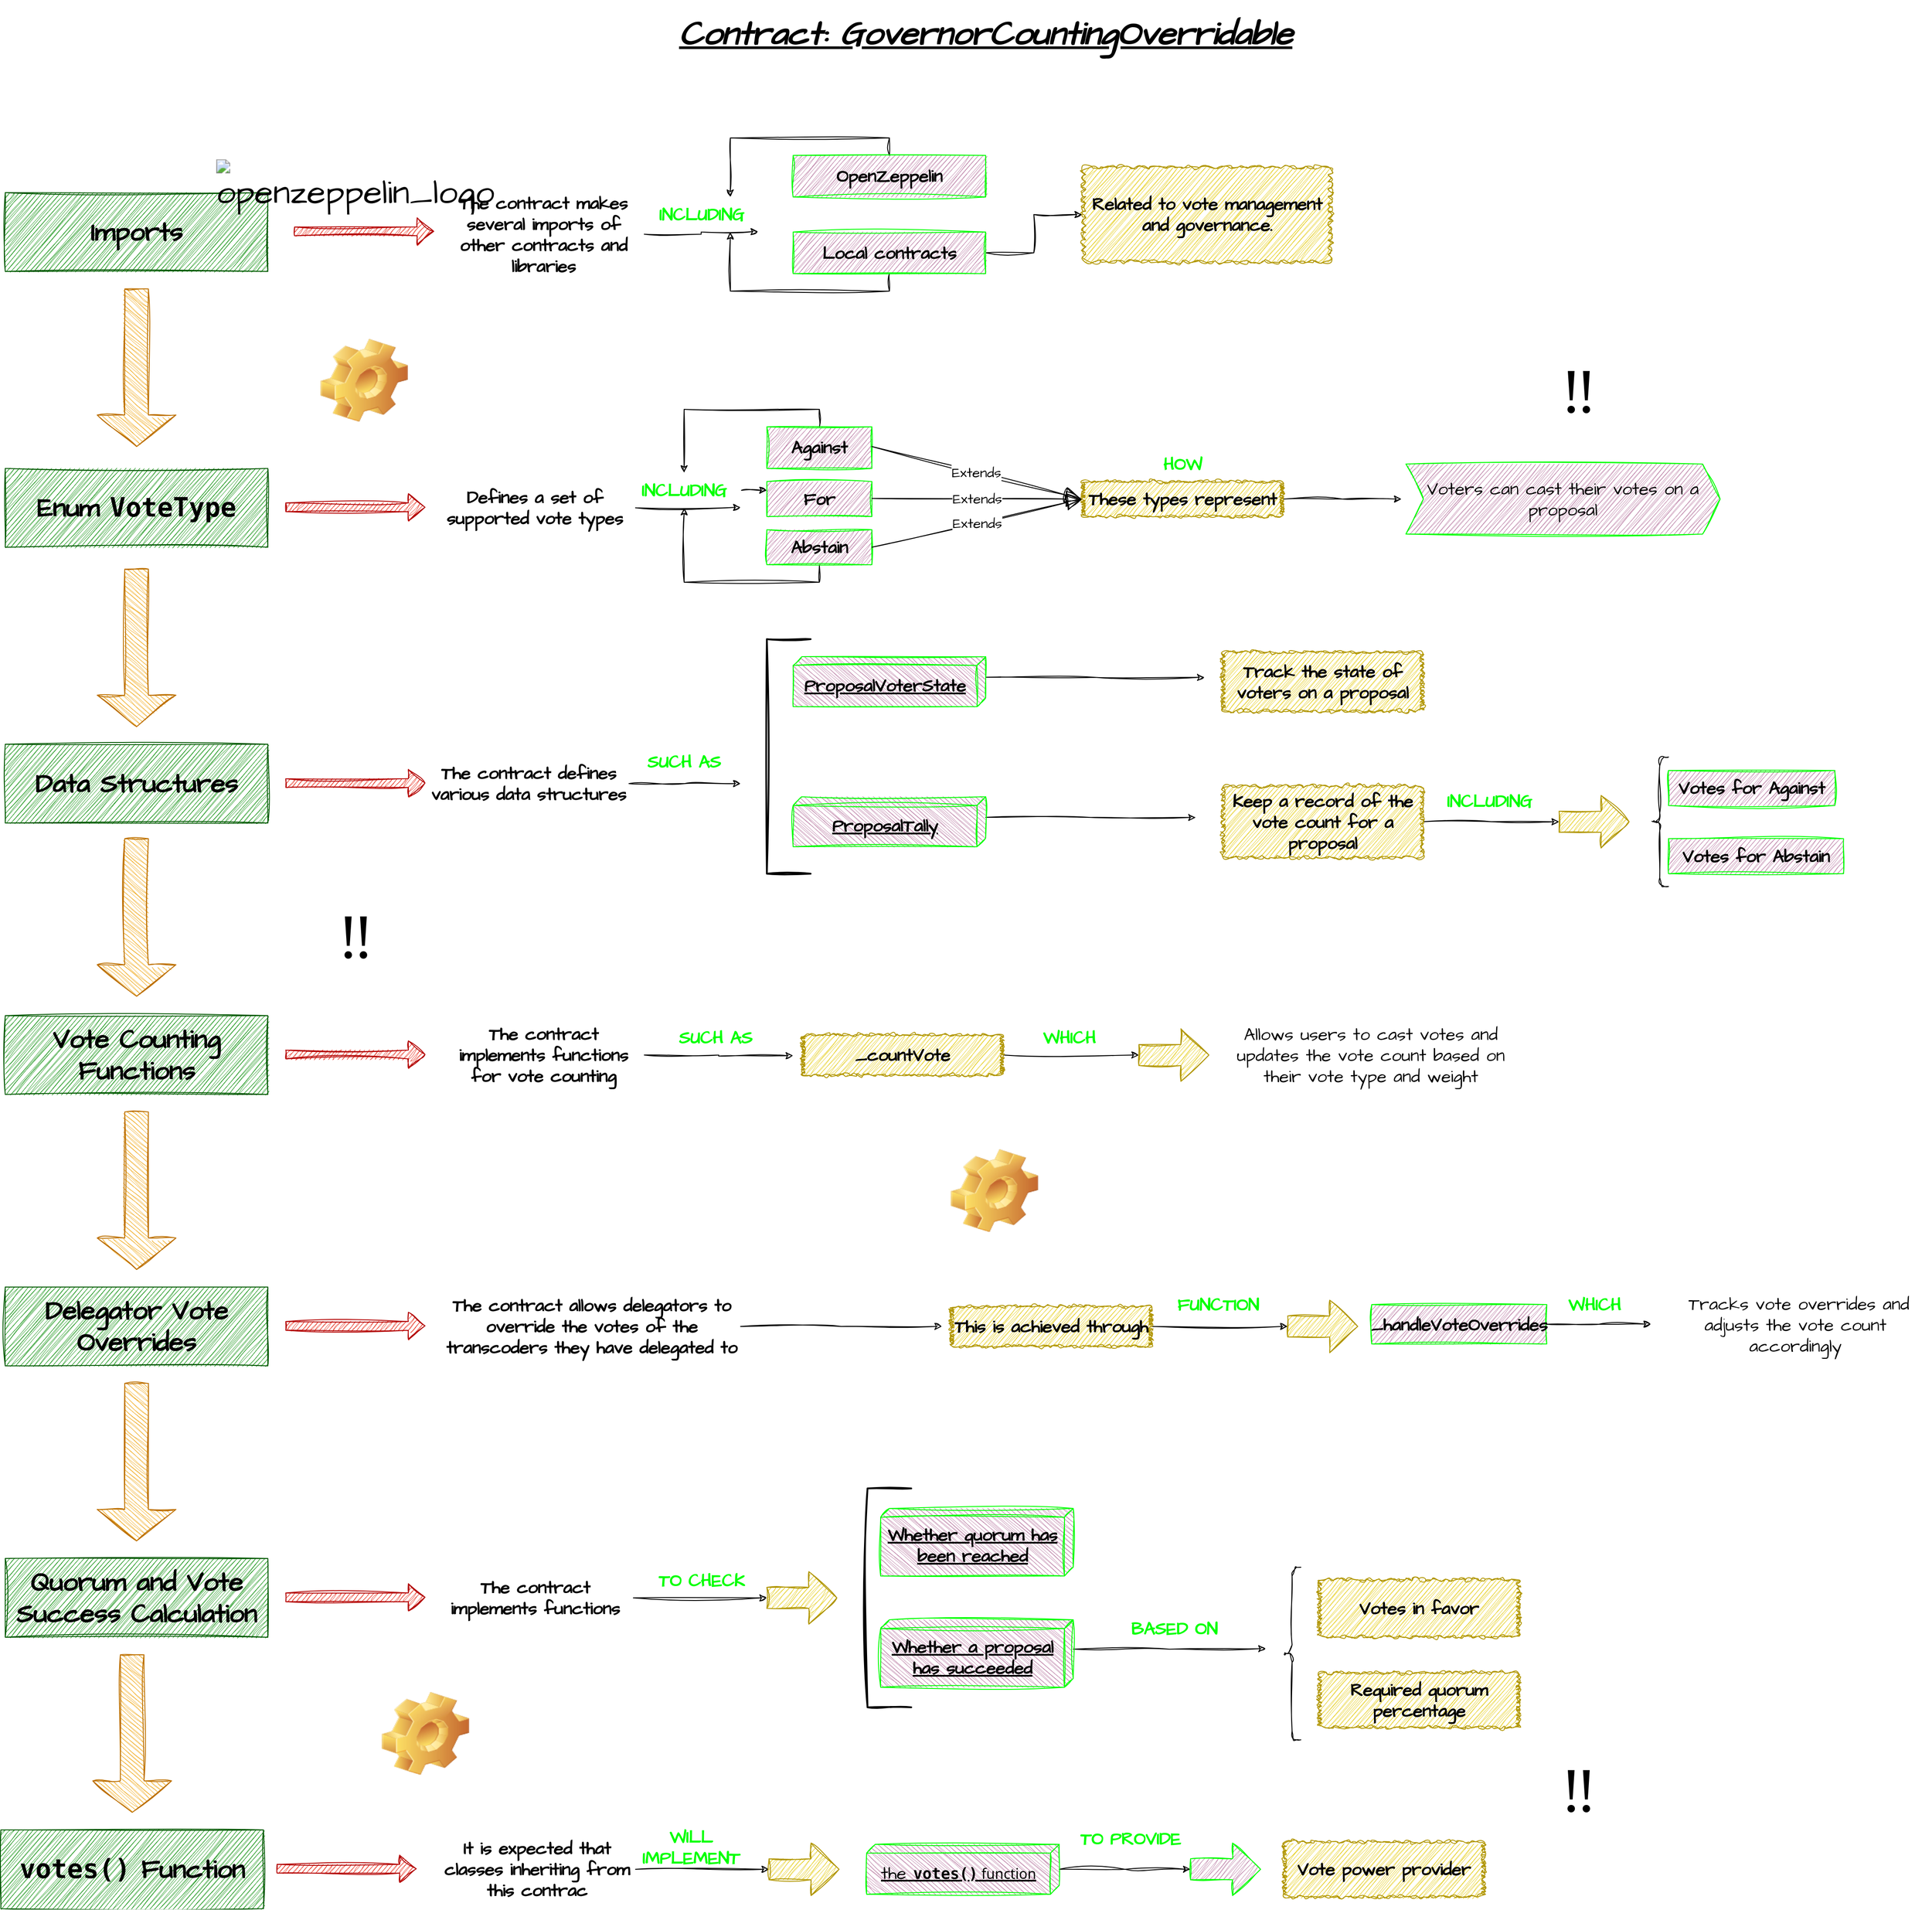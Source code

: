 <mxfile version="21.7.2" type="github">
  <diagram name="Página-1" id="yWGLrWYSczdTiaF9Wtc3">
    <mxGraphModel dx="4797" dy="2170" grid="1" gridSize="10" guides="1" tooltips="1" connect="1" arrows="1" fold="1" page="1" pageScale="1" pageWidth="827" pageHeight="1169" background="none" math="0" shadow="0">
      <root>
        <mxCell id="0" />
        <mxCell id="1" parent="0" />
        <mxCell id="3GVqCLC3AOpg88e1xVN--2" value="&lt;b&gt;&lt;i style=&quot;font-size: 38px;&quot;&gt;&lt;u&gt;&lt;span style=&quot;&quot;&gt;Contract:&amp;nbsp;&lt;/span&gt;GovernorCountingOverridable&lt;/u&gt;&lt;/i&gt;&lt;/b&gt;" style="text;html=1;strokeColor=none;fillColor=none;align=center;verticalAlign=middle;whiteSpace=wrap;rounded=0;fontSize=20;fontFamily=Architects Daughter;" parent="1" vertex="1">
          <mxGeometry x="197" y="150" width="486" height="80" as="geometry" />
        </mxCell>
        <mxCell id="M4fMpMwqK3yh5M_hbPdH-149" value="&lt;b&gt;&lt;font color=&quot;#000000&quot; style=&quot;font-size: 30px;&quot;&gt;Imports&lt;/font&gt;&lt;/b&gt;" style="text;html=1;strokeColor=#005700;fillColor=#008a00;align=center;verticalAlign=middle;whiteSpace=wrap;rounded=0;fontSize=20;fontFamily=Architects Daughter;sketch=1;curveFitting=1;jiggle=2;fontColor=#ffffff;" vertex="1" parent="1">
          <mxGeometry x="-680" y="370" width="300" height="90" as="geometry" />
        </mxCell>
        <mxCell id="M4fMpMwqK3yh5M_hbPdH-152" value="" style="shape=flexArrow;endArrow=classic;html=1;rounded=0;sketch=1;hachureGap=4;jiggle=2;curveFitting=1;fontFamily=Architects Daughter;fontSource=https%3A%2F%2Ffonts.googleapis.com%2Fcss%3Ffamily%3DArchitects%2BDaughter;fontSize=16;fillColor=#e51400;strokeColor=#B20000;" edge="1" parent="1">
          <mxGeometry width="50" height="50" relative="1" as="geometry">
            <mxPoint x="-350" y="414.29" as="sourcePoint" />
            <mxPoint x="-190" y="414.29" as="targetPoint" />
          </mxGeometry>
        </mxCell>
        <mxCell id="M4fMpMwqK3yh5M_hbPdH-374" style="edgeStyle=orthogonalEdgeStyle;rounded=0;sketch=1;hachureGap=4;jiggle=2;curveFitting=1;orthogonalLoop=1;jettySize=auto;html=1;exitX=1;exitY=0.5;exitDx=0;exitDy=0;fontFamily=Architects Daughter;fontSource=https%3A%2F%2Ffonts.googleapis.com%2Fcss%3Ffamily%3DArchitects%2BDaughter;fontSize=16;" edge="1" parent="1" source="M4fMpMwqK3yh5M_hbPdH-153">
          <mxGeometry relative="1" as="geometry">
            <mxPoint x="180" y="414.5" as="targetPoint" />
          </mxGeometry>
        </mxCell>
        <mxCell id="M4fMpMwqK3yh5M_hbPdH-153" value="&lt;b&gt;&lt;font style=&quot;font-size: 20px;&quot;&gt;The contract makes several imports of other contracts and libraries&lt;/font&gt;&lt;/b&gt;" style="text;html=1;strokeColor=none;fillColor=none;align=center;verticalAlign=middle;whiteSpace=wrap;rounded=0;fontSize=20;fontFamily=Architects Daughter;" vertex="1" parent="1">
          <mxGeometry x="-180" y="375" width="230" height="85" as="geometry" />
        </mxCell>
        <mxCell id="M4fMpMwqK3yh5M_hbPdH-160" value="&lt;font style=&quot;font-size: 39px;&quot;&gt;&lt;img alt=&quot;openzeppelin_logo&quot; src=&quot;https://7795250.fs1.hubspotusercontent-na1.net/hubfs/7795250/openzeppelin_logo.svg&quot;&gt;&lt;/font&gt;" style="text;html=1;strokeColor=none;fillColor=none;align=center;verticalAlign=middle;whiteSpace=wrap;rounded=0;fontSize=20;fontFamily=Architects Daughter;" vertex="1" parent="1">
          <mxGeometry x="-340" y="330" width="120" height="65" as="geometry" />
        </mxCell>
        <mxCell id="M4fMpMwqK3yh5M_hbPdH-161" value="" style="shape=singleArrow;direction=south;whiteSpace=wrap;html=1;sketch=1;hachureGap=4;jiggle=2;curveFitting=1;fontFamily=Architects Daughter;fontSource=https%3A%2F%2Ffonts.googleapis.com%2Fcss%3Ffamily%3DArchitects%2BDaughter;fontSize=20;fillColor=#f0a30a;fontColor=#000000;strokeColor=#BD7000;" vertex="1" parent="1">
          <mxGeometry x="-575" y="480" width="90" height="180" as="geometry" />
        </mxCell>
        <mxCell id="M4fMpMwqK3yh5M_hbPdH-162" value="&lt;span style=&quot;font-size: 25px;&quot;&gt;&lt;font style=&quot;font-size: 30px;&quot; color=&quot;#000000&quot;&gt;&lt;b&gt;Enum&amp;nbsp;&lt;code style=&quot;border: 0px solid rgb(217, 217, 227); box-sizing: border-box; --tw-border-spacing-x: 0; --tw-border-spacing-y: 0; --tw-translate-x: 0; --tw-translate-y: 0; --tw-rotate: 0; --tw-skew-x: 0; --tw-skew-y: 0; --tw-scale-x: 1; --tw-scale-y: 1; --tw-pan-x: ; --tw-pan-y: ; --tw-pinch-zoom: ; --tw-scroll-snap-strictness: proximity; --tw-gradient-from-position: ; --tw-gradient-via-position: ; --tw-gradient-to-position: ; --tw-ordinal: ; --tw-slashed-zero: ; --tw-numeric-figure: ; --tw-numeric-spacing: ; --tw-numeric-fraction: ; --tw-ring-inset: ; --tw-ring-offset-width: 0px; --tw-ring-offset-color: #fff; --tw-ring-color: rgba(69,89,164,.5); --tw-ring-offset-shadow: 0 0 transparent; --tw-ring-shadow: 0 0 transparent; --tw-shadow: 0 0 transparent; --tw-shadow-colored: 0 0 transparent; --tw-blur: ; --tw-brightness: ; --tw-contrast: ; --tw-grayscale: ; --tw-hue-rotate: ; --tw-invert: ; --tw-saturate: ; --tw-sepia: ; --tw-drop-shadow: ; --tw-backdrop-blur: ; --tw-backdrop-brightness: ; --tw-backdrop-contrast: ; --tw-backdrop-grayscale: ; --tw-backdrop-hue-rotate: ; --tw-backdrop-invert: ; --tw-backdrop-opacity: ; --tw-backdrop-saturate: ; --tw-backdrop-sepia: ; text-align: left;&quot;&gt;VoteType&lt;/code&gt;&lt;/b&gt;&lt;/font&gt;&lt;/span&gt;" style="text;html=1;strokeColor=#005700;fillColor=#008a00;align=center;verticalAlign=middle;whiteSpace=wrap;rounded=0;fontSize=20;fontFamily=Architects Daughter;sketch=1;curveFitting=1;jiggle=2;fontColor=#ffffff;" vertex="1" parent="1">
          <mxGeometry x="-680" y="685" width="300" height="90" as="geometry" />
        </mxCell>
        <mxCell id="M4fMpMwqK3yh5M_hbPdH-315" value="&lt;font color=&quot;#00ff00&quot;&gt;&lt;b&gt;INCLUDING&lt;br&gt;&lt;/b&gt;&lt;/font&gt;" style="text;html=1;strokeColor=none;fillColor=none;align=center;verticalAlign=middle;whiteSpace=wrap;rounded=0;fontSize=20;fontFamily=Architects Daughter;" vertex="1" parent="1">
          <mxGeometry x="50" y="375" width="131" height="40" as="geometry" />
        </mxCell>
        <mxCell id="M4fMpMwqK3yh5M_hbPdH-325" value="" style="shape=image;html=1;verticalLabelPosition=bottom;verticalAlign=top;imageAspect=0;image=img/clipart/Gear_128x128.png;sketch=1;hachureGap=4;jiggle=2;curveFitting=1;fontFamily=Architects Daughter;fontSource=https%3A%2F%2Ffonts.googleapis.com%2Fcss%3Ffamily%3DArchitects%2BDaughter;fontSize=20;" vertex="1" parent="1">
          <mxGeometry x="-320" y="537" width="100" height="95" as="geometry" />
        </mxCell>
        <mxCell id="M4fMpMwqK3yh5M_hbPdH-377" style="edgeStyle=orthogonalEdgeStyle;rounded=0;sketch=1;hachureGap=4;jiggle=2;curveFitting=1;orthogonalLoop=1;jettySize=auto;html=1;exitX=0.5;exitY=0;exitDx=0;exitDy=0;entryX=0.75;entryY=0;entryDx=0;entryDy=0;fontFamily=Architects Daughter;fontSource=https%3A%2F%2Ffonts.googleapis.com%2Fcss%3Ffamily%3DArchitects%2BDaughter;fontSize=16;" edge="1" parent="1" source="M4fMpMwqK3yh5M_hbPdH-326" target="M4fMpMwqK3yh5M_hbPdH-315">
          <mxGeometry relative="1" as="geometry" />
        </mxCell>
        <mxCell id="M4fMpMwqK3yh5M_hbPdH-326" value="&lt;b&gt; OpenZeppelin&lt;/b&gt;" style="rounded=0;whiteSpace=wrap;html=1;sketch=1;hachureGap=4;jiggle=2;curveFitting=1;fontFamily=Architects Daughter;fontSource=https%3A%2F%2Ffonts.googleapis.com%2Fcss%3Ffamily%3DArchitects%2BDaughter;fontSize=20;fillColor=#B5739D;strokeColor=#00FF00;" vertex="1" parent="1">
          <mxGeometry x="220" y="327.5" width="220" height="47.5" as="geometry" />
        </mxCell>
        <mxCell id="M4fMpMwqK3yh5M_hbPdH-330" value="&lt;b&gt;Related to vote management and governance.&lt;/b&gt;" style="whiteSpace=wrap;html=1;shape=mxgraph.basic.cloud_rect;sketch=1;hachureGap=4;jiggle=2;curveFitting=1;fontFamily=Architects Daughter;fontSource=https%3A%2F%2Ffonts.googleapis.com%2Fcss%3Ffamily%3DArchitects%2BDaughter;fontSize=20;fillColor=#e3c800;fontColor=#000000;strokeColor=#B09500;" vertex="1" parent="1">
          <mxGeometry x="550" y="340" width="285.5" height="110" as="geometry" />
        </mxCell>
        <mxCell id="M4fMpMwqK3yh5M_hbPdH-346" value="" style="shape=flexArrow;endArrow=classic;html=1;rounded=0;sketch=1;hachureGap=4;jiggle=2;curveFitting=1;fontFamily=Architects Daughter;fontSource=https%3A%2F%2Ffonts.googleapis.com%2Fcss%3Ffamily%3DArchitects%2BDaughter;fontSize=16;fillColor=#e51400;strokeColor=#B20000;" edge="1" parent="1">
          <mxGeometry width="50" height="50" relative="1" as="geometry">
            <mxPoint x="-360" y="729.37" as="sourcePoint" />
            <mxPoint x="-200" y="729.37" as="targetPoint" />
          </mxGeometry>
        </mxCell>
        <mxCell id="M4fMpMwqK3yh5M_hbPdH-358" value="&lt;font style=&quot;font-size: 72px;&quot;&gt;‼️&lt;/font&gt;" style="text;html=1;strokeColor=none;fillColor=none;align=center;verticalAlign=middle;whiteSpace=wrap;rounded=0;fontSize=20;fontFamily=Architects Daughter;" vertex="1" parent="1">
          <mxGeometry x="-327.5" y="1190" width="95" height="65" as="geometry" />
        </mxCell>
        <mxCell id="M4fMpMwqK3yh5M_hbPdH-359" value="&lt;font style=&quot;font-size: 72px;&quot;&gt;‼️&lt;/font&gt;" style="text;html=1;strokeColor=none;fillColor=none;align=center;verticalAlign=middle;whiteSpace=wrap;rounded=0;fontSize=20;fontFamily=Architects Daughter;" vertex="1" parent="1">
          <mxGeometry x="1069.5" y="2165" width="95" height="65" as="geometry" />
        </mxCell>
        <mxCell id="M4fMpMwqK3yh5M_hbPdH-360" value="&lt;font style=&quot;font-size: 72px;&quot;&gt;‼️&lt;/font&gt;" style="text;html=1;strokeColor=none;fillColor=none;align=center;verticalAlign=middle;whiteSpace=wrap;rounded=0;fontSize=20;fontFamily=Architects Daughter;" vertex="1" parent="1">
          <mxGeometry x="1069.5" y="567" width="95" height="65" as="geometry" />
        </mxCell>
        <mxCell id="M4fMpMwqK3yh5M_hbPdH-362" value="Voters can cast their votes on a proposal" style="shape=step;perimeter=stepPerimeter;whiteSpace=wrap;html=1;fixedSize=1;fontSize=20;fontFamily=Architects Daughter;fillColor=#B5739D;strokeColor=#00FF00;fontColor=#000000;sketch=1;hachureGap=4;jiggle=2;curveFitting=1;fontSource=https%3A%2F%2Ffonts.googleapis.com%2Fcss%3Ffamily%3DArchitects%2BDaughter;" vertex="1" parent="1">
          <mxGeometry x="920" y="680" width="359" height="80" as="geometry" />
        </mxCell>
        <mxCell id="M4fMpMwqK3yh5M_hbPdH-371" value="&lt;font color=&quot;#00ff00&quot;&gt;&lt;b&gt;HOW&lt;br&gt;&lt;/b&gt;&lt;/font&gt;" style="text;html=1;strokeColor=none;fillColor=none;align=center;verticalAlign=middle;whiteSpace=wrap;rounded=0;fontSize=20;fontFamily=Architects Daughter;" vertex="1" parent="1">
          <mxGeometry x="612.25" y="660" width="105.5" height="40" as="geometry" />
        </mxCell>
        <mxCell id="M4fMpMwqK3yh5M_hbPdH-392" value="" style="edgeStyle=orthogonalEdgeStyle;rounded=0;sketch=1;hachureGap=4;jiggle=2;curveFitting=1;orthogonalLoop=1;jettySize=auto;html=1;fontFamily=Architects Daughter;fontSource=https%3A%2F%2Ffonts.googleapis.com%2Fcss%3Ffamily%3DArchitects%2BDaughter;fontSize=16;" edge="1" parent="1" source="M4fMpMwqK3yh5M_hbPdH-372">
          <mxGeometry relative="1" as="geometry">
            <mxPoint x="915" y="720" as="targetPoint" />
          </mxGeometry>
        </mxCell>
        <mxCell id="M4fMpMwqK3yh5M_hbPdH-372" value="&lt;b&gt;These types represent&lt;/b&gt;" style="whiteSpace=wrap;html=1;shape=mxgraph.basic.cloud_rect;sketch=1;hachureGap=4;jiggle=2;curveFitting=1;fontFamily=Architects Daughter;fontSource=https%3A%2F%2Ffonts.googleapis.com%2Fcss%3Ffamily%3DArchitects%2BDaughter;fontSize=20;fillColor=#e3c800;fontColor=#000000;strokeColor=#B09500;" vertex="1" parent="1">
          <mxGeometry x="550" y="700" width="230" height="40" as="geometry" />
        </mxCell>
        <mxCell id="M4fMpMwqK3yh5M_hbPdH-376" style="edgeStyle=orthogonalEdgeStyle;rounded=0;sketch=1;hachureGap=4;jiggle=2;curveFitting=1;orthogonalLoop=1;jettySize=auto;html=1;exitX=0.5;exitY=1;exitDx=0;exitDy=0;entryX=0.75;entryY=1;entryDx=0;entryDy=0;fontFamily=Architects Daughter;fontSource=https%3A%2F%2Ffonts.googleapis.com%2Fcss%3Ffamily%3DArchitects%2BDaughter;fontSize=16;" edge="1" parent="1" source="M4fMpMwqK3yh5M_hbPdH-375" target="M4fMpMwqK3yh5M_hbPdH-315">
          <mxGeometry relative="1" as="geometry" />
        </mxCell>
        <mxCell id="M4fMpMwqK3yh5M_hbPdH-378" style="edgeStyle=orthogonalEdgeStyle;rounded=0;sketch=1;hachureGap=4;jiggle=2;curveFitting=1;orthogonalLoop=1;jettySize=auto;html=1;exitX=1;exitY=0.5;exitDx=0;exitDy=0;fontFamily=Architects Daughter;fontSource=https%3A%2F%2Ffonts.googleapis.com%2Fcss%3Ffamily%3DArchitects%2BDaughter;fontSize=16;" edge="1" parent="1" source="M4fMpMwqK3yh5M_hbPdH-375" target="M4fMpMwqK3yh5M_hbPdH-330">
          <mxGeometry relative="1" as="geometry" />
        </mxCell>
        <mxCell id="M4fMpMwqK3yh5M_hbPdH-375" value="&lt;b&gt;Local contracts&lt;/b&gt;" style="rounded=0;whiteSpace=wrap;html=1;sketch=1;hachureGap=4;jiggle=2;curveFitting=1;fontFamily=Architects Daughter;fontSource=https%3A%2F%2Ffonts.googleapis.com%2Fcss%3Ffamily%3DArchitects%2BDaughter;fontSize=20;fillColor=#B5739D;strokeColor=#00FF00;" vertex="1" parent="1">
          <mxGeometry x="220" y="415" width="220" height="47.5" as="geometry" />
        </mxCell>
        <mxCell id="M4fMpMwqK3yh5M_hbPdH-381" style="edgeStyle=orthogonalEdgeStyle;rounded=0;sketch=1;hachureGap=4;jiggle=2;curveFitting=1;orthogonalLoop=1;jettySize=auto;html=1;exitX=1;exitY=0.5;exitDx=0;exitDy=0;fontFamily=Architects Daughter;fontSource=https%3A%2F%2Ffonts.googleapis.com%2Fcss%3Ffamily%3DArchitects%2BDaughter;fontSize=16;" edge="1" parent="1" source="M4fMpMwqK3yh5M_hbPdH-379">
          <mxGeometry relative="1" as="geometry">
            <mxPoint x="160" y="729.5" as="targetPoint" />
          </mxGeometry>
        </mxCell>
        <mxCell id="M4fMpMwqK3yh5M_hbPdH-379" value="&lt;b&gt;Defines a set of supported vote types&lt;/b&gt;" style="text;html=1;strokeColor=none;fillColor=none;align=center;verticalAlign=middle;whiteSpace=wrap;rounded=0;fontSize=20;fontFamily=Architects Daughter;" vertex="1" parent="1">
          <mxGeometry x="-190" y="690" width="230" height="80" as="geometry" />
        </mxCell>
        <mxCell id="M4fMpMwqK3yh5M_hbPdH-387" style="edgeStyle=orthogonalEdgeStyle;rounded=0;sketch=1;hachureGap=4;jiggle=2;curveFitting=1;orthogonalLoop=1;jettySize=auto;html=1;exitX=1;exitY=0.5;exitDx=0;exitDy=0;entryX=0;entryY=0.25;entryDx=0;entryDy=0;fontFamily=Architects Daughter;fontSource=https%3A%2F%2Ffonts.googleapis.com%2Fcss%3Ffamily%3DArchitects%2BDaughter;fontSize=16;" edge="1" parent="1" source="M4fMpMwqK3yh5M_hbPdH-380" target="M4fMpMwqK3yh5M_hbPdH-383">
          <mxGeometry relative="1" as="geometry" />
        </mxCell>
        <mxCell id="M4fMpMwqK3yh5M_hbPdH-380" value="&lt;font color=&quot;#00ff00&quot;&gt;&lt;b&gt;INCLUDING&lt;br&gt;&lt;/b&gt;&lt;/font&gt;" style="text;html=1;strokeColor=none;fillColor=none;align=center;verticalAlign=middle;whiteSpace=wrap;rounded=0;fontSize=20;fontFamily=Architects Daughter;" vertex="1" parent="1">
          <mxGeometry x="30" y="690" width="131" height="40" as="geometry" />
        </mxCell>
        <mxCell id="M4fMpMwqK3yh5M_hbPdH-385" style="edgeStyle=orthogonalEdgeStyle;rounded=0;sketch=1;hachureGap=4;jiggle=2;curveFitting=1;orthogonalLoop=1;jettySize=auto;html=1;exitX=0.5;exitY=0;exitDx=0;exitDy=0;entryX=0.5;entryY=0;entryDx=0;entryDy=0;fontFamily=Architects Daughter;fontSource=https%3A%2F%2Ffonts.googleapis.com%2Fcss%3Ffamily%3DArchitects%2BDaughter;fontSize=16;" edge="1" parent="1" source="M4fMpMwqK3yh5M_hbPdH-382" target="M4fMpMwqK3yh5M_hbPdH-380">
          <mxGeometry relative="1" as="geometry" />
        </mxCell>
        <mxCell id="M4fMpMwqK3yh5M_hbPdH-382" value="&lt;b&gt;Against&lt;/b&gt;" style="rounded=0;whiteSpace=wrap;html=1;sketch=1;hachureGap=4;jiggle=2;curveFitting=1;fontFamily=Architects Daughter;fontSource=https%3A%2F%2Ffonts.googleapis.com%2Fcss%3Ffamily%3DArchitects%2BDaughter;fontSize=20;fillColor=#B5739D;strokeColor=#00FF00;" vertex="1" parent="1">
          <mxGeometry x="190" y="637.5" width="120" height="47.5" as="geometry" />
        </mxCell>
        <mxCell id="M4fMpMwqK3yh5M_hbPdH-383" value="&lt;b&gt;For&lt;/b&gt;" style="rounded=0;whiteSpace=wrap;html=1;sketch=1;hachureGap=4;jiggle=2;curveFitting=1;fontFamily=Architects Daughter;fontSource=https%3A%2F%2Ffonts.googleapis.com%2Fcss%3Ffamily%3DArchitects%2BDaughter;fontSize=20;fillColor=#B5739D;strokeColor=#00FF00;" vertex="1" parent="1">
          <mxGeometry x="190" y="700" width="120" height="40" as="geometry" />
        </mxCell>
        <mxCell id="M4fMpMwqK3yh5M_hbPdH-386" style="edgeStyle=orthogonalEdgeStyle;rounded=0;sketch=1;hachureGap=4;jiggle=2;curveFitting=1;orthogonalLoop=1;jettySize=auto;html=1;exitX=0.5;exitY=1;exitDx=0;exitDy=0;entryX=0.5;entryY=1;entryDx=0;entryDy=0;fontFamily=Architects Daughter;fontSource=https%3A%2F%2Ffonts.googleapis.com%2Fcss%3Ffamily%3DArchitects%2BDaughter;fontSize=16;" edge="1" parent="1" source="M4fMpMwqK3yh5M_hbPdH-384" target="M4fMpMwqK3yh5M_hbPdH-380">
          <mxGeometry relative="1" as="geometry" />
        </mxCell>
        <mxCell id="M4fMpMwqK3yh5M_hbPdH-384" value="&lt;b&gt;Abstain&lt;/b&gt;" style="rounded=0;whiteSpace=wrap;html=1;sketch=1;hachureGap=4;jiggle=2;curveFitting=1;fontFamily=Architects Daughter;fontSource=https%3A%2F%2Ffonts.googleapis.com%2Fcss%3Ffamily%3DArchitects%2BDaughter;fontSize=20;fillColor=#B5739D;strokeColor=#00FF00;" vertex="1" parent="1">
          <mxGeometry x="190" y="755" width="120" height="40" as="geometry" />
        </mxCell>
        <mxCell id="M4fMpMwqK3yh5M_hbPdH-388" value="Extends" style="endArrow=block;endSize=16;endFill=0;html=1;rounded=0;sketch=1;hachureGap=4;jiggle=2;curveFitting=1;fontFamily=Architects Daughter;fontSource=https%3A%2F%2Ffonts.googleapis.com%2Fcss%3Ffamily%3DArchitects%2BDaughter;fontSize=16;entryX=-0.005;entryY=0.492;entryDx=0;entryDy=0;entryPerimeter=0;" edge="1" parent="1" target="M4fMpMwqK3yh5M_hbPdH-372">
          <mxGeometry width="160" relative="1" as="geometry">
            <mxPoint x="310" y="660" as="sourcePoint" />
            <mxPoint x="470" y="660" as="targetPoint" />
          </mxGeometry>
        </mxCell>
        <mxCell id="M4fMpMwqK3yh5M_hbPdH-389" value="Extends" style="endArrow=block;endSize=16;endFill=0;html=1;rounded=0;sketch=1;hachureGap=4;jiggle=2;curveFitting=1;fontFamily=Architects Daughter;fontSource=https%3A%2F%2Ffonts.googleapis.com%2Fcss%3Ffamily%3DArchitects%2BDaughter;fontSize=16;" edge="1" parent="1">
          <mxGeometry width="160" relative="1" as="geometry">
            <mxPoint x="310" y="719.23" as="sourcePoint" />
            <mxPoint x="550" y="720" as="targetPoint" />
          </mxGeometry>
        </mxCell>
        <mxCell id="M4fMpMwqK3yh5M_hbPdH-390" value="Extends" style="endArrow=block;endSize=16;endFill=0;html=1;rounded=0;sketch=1;hachureGap=4;jiggle=2;curveFitting=1;fontFamily=Architects Daughter;fontSource=https%3A%2F%2Ffonts.googleapis.com%2Fcss%3Ffamily%3DArchitects%2BDaughter;fontSize=16;" edge="1" parent="1">
          <mxGeometry width="160" relative="1" as="geometry">
            <mxPoint x="310" y="775" as="sourcePoint" />
            <mxPoint x="550" y="720" as="targetPoint" />
          </mxGeometry>
        </mxCell>
        <mxCell id="M4fMpMwqK3yh5M_hbPdH-393" value="" style="shape=singleArrow;direction=south;whiteSpace=wrap;html=1;sketch=1;hachureGap=4;jiggle=2;curveFitting=1;fontFamily=Architects Daughter;fontSource=https%3A%2F%2Ffonts.googleapis.com%2Fcss%3Ffamily%3DArchitects%2BDaughter;fontSize=20;fillColor=#f0a30a;fontColor=#000000;strokeColor=#BD7000;" vertex="1" parent="1">
          <mxGeometry x="-575" y="800" width="90" height="180" as="geometry" />
        </mxCell>
        <mxCell id="M4fMpMwqK3yh5M_hbPdH-394" value="&lt;b&gt;&lt;font color=&quot;#000000&quot; style=&quot;font-size: 30px;&quot;&gt;Data Structures&lt;/font&gt;&lt;/b&gt;" style="text;html=1;strokeColor=#005700;fillColor=#008a00;align=center;verticalAlign=middle;whiteSpace=wrap;rounded=0;fontSize=20;fontFamily=Architects Daughter;sketch=1;curveFitting=1;jiggle=2;fontColor=#ffffff;" vertex="1" parent="1">
          <mxGeometry x="-680" y="1000" width="300" height="90" as="geometry" />
        </mxCell>
        <mxCell id="M4fMpMwqK3yh5M_hbPdH-395" value="" style="shape=flexArrow;endArrow=classic;html=1;rounded=0;sketch=1;hachureGap=4;jiggle=2;curveFitting=1;fontFamily=Architects Daughter;fontSource=https%3A%2F%2Ffonts.googleapis.com%2Fcss%3Ffamily%3DArchitects%2BDaughter;fontSize=16;fillColor=#e51400;strokeColor=#B20000;" edge="1" parent="1">
          <mxGeometry width="50" height="50" relative="1" as="geometry">
            <mxPoint x="-360" y="1044.33" as="sourcePoint" />
            <mxPoint x="-200" y="1044.33" as="targetPoint" />
          </mxGeometry>
        </mxCell>
        <mxCell id="M4fMpMwqK3yh5M_hbPdH-397" style="edgeStyle=orthogonalEdgeStyle;rounded=0;sketch=1;hachureGap=4;jiggle=2;curveFitting=1;orthogonalLoop=1;jettySize=auto;html=1;exitX=1;exitY=0.5;exitDx=0;exitDy=0;fontFamily=Architects Daughter;fontSource=https%3A%2F%2Ffonts.googleapis.com%2Fcss%3Ffamily%3DArchitects%2BDaughter;fontSize=16;" edge="1" parent="1" source="M4fMpMwqK3yh5M_hbPdH-396">
          <mxGeometry relative="1" as="geometry">
            <mxPoint x="160" y="1045" as="targetPoint" />
          </mxGeometry>
        </mxCell>
        <mxCell id="M4fMpMwqK3yh5M_hbPdH-396" value="&lt;b&gt;The contract defines various data structures&lt;/b&gt;" style="text;html=1;strokeColor=none;fillColor=none;align=center;verticalAlign=middle;whiteSpace=wrap;rounded=0;fontSize=20;fontFamily=Architects Daughter;" vertex="1" parent="1">
          <mxGeometry x="-197.5" y="1005" width="230" height="80" as="geometry" />
        </mxCell>
        <mxCell id="M4fMpMwqK3yh5M_hbPdH-398" value="&lt;font color=&quot;#00ff00&quot;&gt;&lt;b&gt;SUCH AS&lt;br&gt;&lt;/b&gt;&lt;/font&gt;" style="text;html=1;strokeColor=none;fillColor=none;align=center;verticalAlign=middle;whiteSpace=wrap;rounded=0;fontSize=20;fontFamily=Architects Daughter;" vertex="1" parent="1">
          <mxGeometry x="30" y="1000" width="131" height="40" as="geometry" />
        </mxCell>
        <mxCell id="M4fMpMwqK3yh5M_hbPdH-399" value="" style="strokeWidth=2;html=1;shape=mxgraph.flowchart.annotation_1;align=left;pointerEvents=1;sketch=1;hachureGap=4;jiggle=2;curveFitting=1;fontFamily=Architects Daughter;fontSource=https%3A%2F%2Ffonts.googleapis.com%2Fcss%3Ffamily%3DArchitects%2BDaughter;fontSize=20;" vertex="1" parent="1">
          <mxGeometry x="190" y="880" width="50" height="267.88" as="geometry" />
        </mxCell>
        <mxCell id="M4fMpMwqK3yh5M_hbPdH-402" style="edgeStyle=orthogonalEdgeStyle;rounded=0;sketch=1;hachureGap=4;jiggle=2;curveFitting=1;orthogonalLoop=1;jettySize=auto;html=1;exitX=0;exitY=0;exitDx=23.56;exitDy=0;exitPerimeter=0;fontFamily=Architects Daughter;fontSource=https%3A%2F%2Ffonts.googleapis.com%2Fcss%3Ffamily%3DArchitects%2BDaughter;fontSize=16;" edge="1" parent="1" source="M4fMpMwqK3yh5M_hbPdH-400">
          <mxGeometry relative="1" as="geometry">
            <mxPoint x="690" y="923.667" as="targetPoint" />
          </mxGeometry>
        </mxCell>
        <mxCell id="M4fMpMwqK3yh5M_hbPdH-400" value="&lt;b&gt;ProposalVoterState&lt;/b&gt;" style="verticalAlign=middle;align=center;spacingTop=8;spacingLeft=2;spacingRight=12;shape=cube;size=10;direction=south;fontStyle=4;html=1;whiteSpace=wrap;sketch=1;hachureGap=4;jiggle=2;curveFitting=1;fontFamily=Architects Daughter;fontSource=https%3A%2F%2Ffonts.googleapis.com%2Fcss%3Ffamily%3DArchitects%2BDaughter;fontSize=20;fillColor=#B5739D;strokeColor=#00FF00;rounded=0;" vertex="1" parent="1">
          <mxGeometry x="220" y="900" width="220" height="57.12" as="geometry" />
        </mxCell>
        <mxCell id="M4fMpMwqK3yh5M_hbPdH-403" style="edgeStyle=orthogonalEdgeStyle;rounded=0;sketch=1;hachureGap=4;jiggle=2;curveFitting=1;orthogonalLoop=1;jettySize=auto;html=1;exitX=0;exitY=0;exitDx=23.56;exitDy=0;exitPerimeter=0;fontFamily=Architects Daughter;fontSource=https%3A%2F%2Ffonts.googleapis.com%2Fcss%3Ffamily%3DArchitects%2BDaughter;fontSize=16;" edge="1" parent="1" source="M4fMpMwqK3yh5M_hbPdH-401">
          <mxGeometry relative="1" as="geometry">
            <mxPoint x="680" y="1083.667" as="targetPoint" />
          </mxGeometry>
        </mxCell>
        <mxCell id="M4fMpMwqK3yh5M_hbPdH-401" value="&lt;b&gt;ProposalTally&lt;/b&gt;" style="verticalAlign=middle;align=center;spacingTop=8;spacingLeft=2;spacingRight=12;shape=cube;size=10;direction=south;fontStyle=4;html=1;whiteSpace=wrap;sketch=1;hachureGap=4;jiggle=2;curveFitting=1;fontFamily=Architects Daughter;fontSource=https%3A%2F%2Ffonts.googleapis.com%2Fcss%3Ffamily%3DArchitects%2BDaughter;fontSize=20;fillColor=#B5739D;strokeColor=#00FF00;rounded=0;" vertex="1" parent="1">
          <mxGeometry x="220" y="1060" width="220" height="57.12" as="geometry" />
        </mxCell>
        <mxCell id="M4fMpMwqK3yh5M_hbPdH-404" value="&lt;b&gt;Track the state of voters on a proposal&lt;/b&gt;" style="whiteSpace=wrap;html=1;shape=mxgraph.basic.cloud_rect;sketch=1;hachureGap=4;jiggle=2;curveFitting=1;fontFamily=Architects Daughter;fontSource=https%3A%2F%2Ffonts.googleapis.com%2Fcss%3Ffamily%3DArchitects%2BDaughter;fontSize=20;fillColor=#e3c800;fontColor=#000000;strokeColor=#B09500;" vertex="1" parent="1">
          <mxGeometry x="710" y="894.28" width="230" height="68.56" as="geometry" />
        </mxCell>
        <mxCell id="M4fMpMwqK3yh5M_hbPdH-407" value="" style="edgeStyle=orthogonalEdgeStyle;rounded=0;sketch=1;hachureGap=4;jiggle=2;curveFitting=1;orthogonalLoop=1;jettySize=auto;html=1;fontFamily=Architects Daughter;fontSource=https%3A%2F%2Ffonts.googleapis.com%2Fcss%3Ffamily%3DArchitects%2BDaughter;fontSize=16;" edge="1" parent="1" source="M4fMpMwqK3yh5M_hbPdH-405" target="M4fMpMwqK3yh5M_hbPdH-406">
          <mxGeometry relative="1" as="geometry" />
        </mxCell>
        <mxCell id="M4fMpMwqK3yh5M_hbPdH-405" value="&lt;b&gt;Keep a record of the vote count for a proposal&lt;/b&gt;" style="whiteSpace=wrap;html=1;shape=mxgraph.basic.cloud_rect;sketch=1;hachureGap=4;jiggle=2;curveFitting=1;fontFamily=Architects Daughter;fontSource=https%3A%2F%2Ffonts.googleapis.com%2Fcss%3Ffamily%3DArchitects%2BDaughter;fontSize=20;fillColor=#e3c800;fontColor=#000000;strokeColor=#B09500;" vertex="1" parent="1">
          <mxGeometry x="710" y="1047.14" width="230" height="82.84" as="geometry" />
        </mxCell>
        <mxCell id="M4fMpMwqK3yh5M_hbPdH-406" value="" style="shape=singleArrow;whiteSpace=wrap;html=1;arrowWidth=0.4;arrowSize=0.4;fontSize=20;fontFamily=Architects Daughter;fillColor=#e3c800;strokeColor=#B09500;fontColor=#000000;sketch=1;hachureGap=4;jiggle=2;curveFitting=1;fontSource=https%3A%2F%2Ffonts.googleapis.com%2Fcss%3Ffamily%3DArchitects%2BDaughter;" vertex="1" parent="1">
          <mxGeometry x="1095" y="1058.56" width="80" height="60" as="geometry" />
        </mxCell>
        <mxCell id="M4fMpMwqK3yh5M_hbPdH-408" value="&lt;font color=&quot;#00ff00&quot;&gt;&lt;b&gt;INCLUDING&lt;br&gt;&lt;/b&gt;&lt;/font&gt;" style="text;html=1;strokeColor=none;fillColor=none;align=center;verticalAlign=middle;whiteSpace=wrap;rounded=0;fontSize=20;fontFamily=Architects Daughter;" vertex="1" parent="1">
          <mxGeometry x="950" y="1045" width="131" height="40" as="geometry" />
        </mxCell>
        <mxCell id="M4fMpMwqK3yh5M_hbPdH-409" value="" style="shape=curlyBracket;whiteSpace=wrap;html=1;rounded=1;labelPosition=left;verticalLabelPosition=middle;align=right;verticalAlign=middle;sketch=1;hachureGap=4;jiggle=2;curveFitting=1;fontFamily=Architects Daughter;fontSource=https%3A%2F%2Ffonts.googleapis.com%2Fcss%3Ffamily%3DArchitects%2BDaughter;fontSize=20;" vertex="1" parent="1">
          <mxGeometry x="1200" y="1014.62" width="20" height="147.88" as="geometry" />
        </mxCell>
        <mxCell id="M4fMpMwqK3yh5M_hbPdH-410" value="&lt;b&gt;Votes for Against&lt;/b&gt;" style="rounded=0;whiteSpace=wrap;html=1;sketch=1;hachureGap=4;jiggle=2;curveFitting=1;fontFamily=Architects Daughter;fontSource=https%3A%2F%2Ffonts.googleapis.com%2Fcss%3Ffamily%3DArchitects%2BDaughter;fontSize=20;fillColor=#B5739D;strokeColor=#00FF00;" vertex="1" parent="1">
          <mxGeometry x="1220" y="1030" width="190" height="40" as="geometry" />
        </mxCell>
        <mxCell id="M4fMpMwqK3yh5M_hbPdH-411" value="&lt;b&gt;Votes for&amp;nbsp;&lt;/b&gt;&lt;b style=&quot;border-color: var(--border-color);&quot;&gt;Abstain&lt;/b&gt;" style="rounded=0;whiteSpace=wrap;html=1;sketch=1;hachureGap=4;jiggle=2;curveFitting=1;fontFamily=Architects Daughter;fontSource=https%3A%2F%2Ffonts.googleapis.com%2Fcss%3Ffamily%3DArchitects%2BDaughter;fontSize=20;fillColor=#B5739D;strokeColor=#00FF00;" vertex="1" parent="1">
          <mxGeometry x="1220" y="1107.88" width="200" height="40" as="geometry" />
        </mxCell>
        <mxCell id="M4fMpMwqK3yh5M_hbPdH-413" value="" style="shape=singleArrow;direction=south;whiteSpace=wrap;html=1;sketch=1;hachureGap=4;jiggle=2;curveFitting=1;fontFamily=Architects Daughter;fontSource=https%3A%2F%2Ffonts.googleapis.com%2Fcss%3Ffamily%3DArchitects%2BDaughter;fontSize=20;fillColor=#f0a30a;fontColor=#000000;strokeColor=#BD7000;" vertex="1" parent="1">
          <mxGeometry x="-575" y="1107.88" width="90" height="180" as="geometry" />
        </mxCell>
        <mxCell id="M4fMpMwqK3yh5M_hbPdH-414" value="&lt;b&gt;&lt;font color=&quot;#000000&quot; style=&quot;font-size: 30px;&quot;&gt;Vote Counting Functions&lt;/font&gt;&lt;/b&gt;" style="text;html=1;strokeColor=#005700;fillColor=#008a00;align=center;verticalAlign=middle;whiteSpace=wrap;rounded=0;fontSize=20;fontFamily=Architects Daughter;sketch=1;curveFitting=1;jiggle=2;fontColor=#ffffff;" vertex="1" parent="1">
          <mxGeometry x="-680" y="1310" width="300" height="90" as="geometry" />
        </mxCell>
        <mxCell id="M4fMpMwqK3yh5M_hbPdH-415" value="" style="shape=flexArrow;endArrow=classic;html=1;rounded=0;sketch=1;hachureGap=4;jiggle=2;curveFitting=1;fontFamily=Architects Daughter;fontSource=https%3A%2F%2Ffonts.googleapis.com%2Fcss%3Ffamily%3DArchitects%2BDaughter;fontSize=16;fillColor=#e51400;strokeColor=#B20000;" edge="1" parent="1">
          <mxGeometry width="50" height="50" relative="1" as="geometry">
            <mxPoint x="-360" y="1354.33" as="sourcePoint" />
            <mxPoint x="-200" y="1354.33" as="targetPoint" />
          </mxGeometry>
        </mxCell>
        <mxCell id="M4fMpMwqK3yh5M_hbPdH-417" style="edgeStyle=orthogonalEdgeStyle;rounded=0;sketch=1;hachureGap=4;jiggle=2;curveFitting=1;orthogonalLoop=1;jettySize=auto;html=1;exitX=1;exitY=0.5;exitDx=0;exitDy=0;fontFamily=Architects Daughter;fontSource=https%3A%2F%2Ffonts.googleapis.com%2Fcss%3Ffamily%3DArchitects%2BDaughter;fontSize=16;" edge="1" parent="1" source="M4fMpMwqK3yh5M_hbPdH-416">
          <mxGeometry relative="1" as="geometry">
            <mxPoint x="220" y="1355.667" as="targetPoint" />
          </mxGeometry>
        </mxCell>
        <mxCell id="M4fMpMwqK3yh5M_hbPdH-416" value="&lt;b&gt;The contract implements functions for vote counting&lt;/b&gt;" style="text;html=1;strokeColor=none;fillColor=none;align=center;verticalAlign=middle;whiteSpace=wrap;rounded=0;fontSize=20;fontFamily=Architects Daughter;" vertex="1" parent="1">
          <mxGeometry x="-180" y="1315" width="230" height="80" as="geometry" />
        </mxCell>
        <mxCell id="M4fMpMwqK3yh5M_hbPdH-418" value="&lt;font color=&quot;#00ff00&quot;&gt;&lt;b&gt;SUCH AS&lt;br&gt;&lt;/b&gt;&lt;/font&gt;" style="text;html=1;strokeColor=none;fillColor=none;align=center;verticalAlign=middle;whiteSpace=wrap;rounded=0;fontSize=20;fontFamily=Architects Daughter;" vertex="1" parent="1">
          <mxGeometry x="66" y="1315" width="131" height="40" as="geometry" />
        </mxCell>
        <mxCell id="M4fMpMwqK3yh5M_hbPdH-422" value="" style="edgeStyle=orthogonalEdgeStyle;rounded=0;sketch=1;hachureGap=4;jiggle=2;curveFitting=1;orthogonalLoop=1;jettySize=auto;html=1;fontFamily=Architects Daughter;fontSource=https%3A%2F%2Ffonts.googleapis.com%2Fcss%3Ffamily%3DArchitects%2BDaughter;fontSize=16;" edge="1" parent="1" source="M4fMpMwqK3yh5M_hbPdH-420" target="M4fMpMwqK3yh5M_hbPdH-421">
          <mxGeometry relative="1" as="geometry" />
        </mxCell>
        <mxCell id="M4fMpMwqK3yh5M_hbPdH-420" value="&lt;b style=&quot;border-color: var(--border-color);&quot;&gt;_countVote&lt;/b&gt;" style="whiteSpace=wrap;html=1;shape=mxgraph.basic.cloud_rect;sketch=1;hachureGap=4;jiggle=2;curveFitting=1;fontFamily=Architects Daughter;fontSource=https%3A%2F%2Ffonts.googleapis.com%2Fcss%3Ffamily%3DArchitects%2BDaughter;fontSize=20;fillColor=#e3c800;fontColor=#000000;strokeColor=#B09500;" vertex="1" parent="1">
          <mxGeometry x="230" y="1331.79" width="230" height="46.42" as="geometry" />
        </mxCell>
        <mxCell id="M4fMpMwqK3yh5M_hbPdH-421" value="" style="shape=singleArrow;whiteSpace=wrap;html=1;arrowWidth=0.4;arrowSize=0.4;fontSize=20;fontFamily=Architects Daughter;fillColor=#e3c800;strokeColor=#B09500;fontColor=#000000;sketch=1;hachureGap=4;jiggle=2;curveFitting=1;fontSource=https%3A%2F%2Ffonts.googleapis.com%2Fcss%3Ffamily%3DArchitects%2BDaughter;" vertex="1" parent="1">
          <mxGeometry x="615" y="1325" width="80" height="60" as="geometry" />
        </mxCell>
        <mxCell id="M4fMpMwqK3yh5M_hbPdH-423" value="&lt;font color=&quot;#00ff00&quot;&gt;&lt;b&gt;WHICH&lt;br&gt;&lt;/b&gt;&lt;/font&gt;" style="text;html=1;strokeColor=none;fillColor=none;align=center;verticalAlign=middle;whiteSpace=wrap;rounded=0;fontSize=20;fontFamily=Architects Daughter;" vertex="1" parent="1">
          <mxGeometry x="470" y="1315" width="131" height="40" as="geometry" />
        </mxCell>
        <mxCell id="M4fMpMwqK3yh5M_hbPdH-424" value="Allows users to cast votes and updates the vote count based on their vote type and weight" style="text;html=1;strokeColor=none;fillColor=none;align=center;verticalAlign=middle;whiteSpace=wrap;rounded=0;fontSize=20;fontFamily=Architects Daughter;" vertex="1" parent="1">
          <mxGeometry x="710" y="1300" width="340" height="110" as="geometry" />
        </mxCell>
        <mxCell id="M4fMpMwqK3yh5M_hbPdH-425" value="" style="shape=singleArrow;direction=south;whiteSpace=wrap;html=1;sketch=1;hachureGap=4;jiggle=2;curveFitting=1;fontFamily=Architects Daughter;fontSource=https%3A%2F%2Ffonts.googleapis.com%2Fcss%3Ffamily%3DArchitects%2BDaughter;fontSize=20;fillColor=#f0a30a;fontColor=#000000;strokeColor=#BD7000;" vertex="1" parent="1">
          <mxGeometry x="-575" y="1420" width="90" height="180" as="geometry" />
        </mxCell>
        <mxCell id="M4fMpMwqK3yh5M_hbPdH-426" value="&lt;font color=&quot;#000000&quot; style=&quot;font-size: 30px;&quot;&gt;&lt;b&gt;Delegator Vote Overrides&lt;/b&gt;&lt;/font&gt;" style="text;html=1;strokeColor=#005700;fillColor=#008a00;align=center;verticalAlign=middle;whiteSpace=wrap;rounded=0;fontSize=20;fontFamily=Architects Daughter;sketch=1;curveFitting=1;jiggle=2;fontColor=#ffffff;" vertex="1" parent="1">
          <mxGeometry x="-680" y="1620" width="300" height="90" as="geometry" />
        </mxCell>
        <mxCell id="M4fMpMwqK3yh5M_hbPdH-427" value="" style="shape=flexArrow;endArrow=classic;html=1;rounded=0;sketch=1;hachureGap=4;jiggle=2;curveFitting=1;fontFamily=Architects Daughter;fontSource=https%3A%2F%2Ffonts.googleapis.com%2Fcss%3Ffamily%3DArchitects%2BDaughter;fontSize=16;fillColor=#e51400;strokeColor=#B20000;" edge="1" parent="1">
          <mxGeometry width="50" height="50" relative="1" as="geometry">
            <mxPoint x="-360" y="1664.33" as="sourcePoint" />
            <mxPoint x="-200" y="1664.33" as="targetPoint" />
          </mxGeometry>
        </mxCell>
        <mxCell id="M4fMpMwqK3yh5M_hbPdH-430" style="edgeStyle=orthogonalEdgeStyle;rounded=0;sketch=1;hachureGap=4;jiggle=2;curveFitting=1;orthogonalLoop=1;jettySize=auto;html=1;exitX=1;exitY=0.5;exitDx=0;exitDy=0;fontFamily=Architects Daughter;fontSource=https%3A%2F%2Ffonts.googleapis.com%2Fcss%3Ffamily%3DArchitects%2BDaughter;fontSize=16;" edge="1" parent="1" source="M4fMpMwqK3yh5M_hbPdH-428">
          <mxGeometry relative="1" as="geometry">
            <mxPoint x="390" y="1665" as="targetPoint" />
          </mxGeometry>
        </mxCell>
        <mxCell id="M4fMpMwqK3yh5M_hbPdH-428" value="&lt;b&gt;The contract allows delegators to override the votes of the transcoders they have delegated to&lt;/b&gt;" style="text;html=1;strokeColor=none;fillColor=none;align=center;verticalAlign=middle;whiteSpace=wrap;rounded=0;fontSize=20;fontFamily=Architects Daughter;" vertex="1" parent="1">
          <mxGeometry x="-180" y="1625" width="340" height="80" as="geometry" />
        </mxCell>
        <mxCell id="M4fMpMwqK3yh5M_hbPdH-434" value="" style="edgeStyle=orthogonalEdgeStyle;rounded=0;sketch=1;hachureGap=4;jiggle=2;curveFitting=1;orthogonalLoop=1;jettySize=auto;html=1;fontFamily=Architects Daughter;fontSource=https%3A%2F%2Ffonts.googleapis.com%2Fcss%3Ffamily%3DArchitects%2BDaughter;fontSize=16;" edge="1" parent="1" source="M4fMpMwqK3yh5M_hbPdH-432" target="M4fMpMwqK3yh5M_hbPdH-433">
          <mxGeometry relative="1" as="geometry" />
        </mxCell>
        <mxCell id="M4fMpMwqK3yh5M_hbPdH-432" value="&lt;b&gt;This is achieved through&lt;/b&gt;" style="whiteSpace=wrap;html=1;shape=mxgraph.basic.cloud_rect;sketch=1;hachureGap=4;jiggle=2;curveFitting=1;fontFamily=Architects Daughter;fontSource=https%3A%2F%2Ffonts.googleapis.com%2Fcss%3Ffamily%3DArchitects%2BDaughter;fontSize=20;fillColor=#e3c800;fontColor=#000000;strokeColor=#B09500;" vertex="1" parent="1">
          <mxGeometry x="400" y="1641.79" width="230" height="46.42" as="geometry" />
        </mxCell>
        <mxCell id="M4fMpMwqK3yh5M_hbPdH-433" value="" style="shape=singleArrow;whiteSpace=wrap;html=1;arrowWidth=0.4;arrowSize=0.4;fontSize=20;fontFamily=Architects Daughter;fillColor=#e3c800;strokeColor=#B09500;fontColor=#000000;sketch=1;hachureGap=4;jiggle=2;curveFitting=1;fontSource=https%3A%2F%2Ffonts.googleapis.com%2Fcss%3Ffamily%3DArchitects%2BDaughter;" vertex="1" parent="1">
          <mxGeometry x="785" y="1635" width="80" height="60" as="geometry" />
        </mxCell>
        <mxCell id="M4fMpMwqK3yh5M_hbPdH-435" value="&lt;font color=&quot;#00ff00&quot;&gt;&lt;b&gt;FUNCTION&lt;br&gt;&lt;/b&gt;&lt;/font&gt;" style="text;html=1;strokeColor=none;fillColor=none;align=center;verticalAlign=middle;whiteSpace=wrap;rounded=0;fontSize=20;fontFamily=Architects Daughter;" vertex="1" parent="1">
          <mxGeometry x="640" y="1620" width="131" height="40" as="geometry" />
        </mxCell>
        <mxCell id="M4fMpMwqK3yh5M_hbPdH-437" style="edgeStyle=orthogonalEdgeStyle;rounded=0;sketch=1;hachureGap=4;jiggle=2;curveFitting=1;orthogonalLoop=1;jettySize=auto;html=1;exitX=1;exitY=0.5;exitDx=0;exitDy=0;fontFamily=Architects Daughter;fontSource=https%3A%2F%2Ffonts.googleapis.com%2Fcss%3Ffamily%3DArchitects%2BDaughter;fontSize=16;" edge="1" parent="1" source="M4fMpMwqK3yh5M_hbPdH-436">
          <mxGeometry relative="1" as="geometry">
            <mxPoint x="1200" y="1662.333" as="targetPoint" />
          </mxGeometry>
        </mxCell>
        <mxCell id="M4fMpMwqK3yh5M_hbPdH-436" value="&lt;b&gt;_handleVoteOverrides&lt;/b&gt;" style="rounded=0;whiteSpace=wrap;html=1;sketch=1;hachureGap=4;jiggle=2;curveFitting=1;fontFamily=Architects Daughter;fontSource=https%3A%2F%2Ffonts.googleapis.com%2Fcss%3Ffamily%3DArchitects%2BDaughter;fontSize=20;fillColor=#B5739D;strokeColor=#00FF00;" vertex="1" parent="1">
          <mxGeometry x="881" y="1640" width="200" height="45" as="geometry" />
        </mxCell>
        <mxCell id="M4fMpMwqK3yh5M_hbPdH-438" value="&lt;font color=&quot;#00ff00&quot;&gt;&lt;b&gt;WHICH&lt;br&gt;&lt;/b&gt;&lt;/font&gt;" style="text;html=1;strokeColor=none;fillColor=none;align=center;verticalAlign=middle;whiteSpace=wrap;rounded=0;fontSize=20;fontFamily=Architects Daughter;" vertex="1" parent="1">
          <mxGeometry x="1069.5" y="1620" width="131" height="40" as="geometry" />
        </mxCell>
        <mxCell id="M4fMpMwqK3yh5M_hbPdH-439" value="&amp;nbsp;Tracks vote overrides and adjusts the vote count accordingly" style="text;html=1;strokeColor=none;fillColor=none;align=center;verticalAlign=middle;whiteSpace=wrap;rounded=0;fontSize=20;fontFamily=Architects Daughter;" vertex="1" parent="1">
          <mxGeometry x="1210" y="1607.5" width="310" height="110" as="geometry" />
        </mxCell>
        <mxCell id="M4fMpMwqK3yh5M_hbPdH-440" value="" style="shape=singleArrow;direction=south;whiteSpace=wrap;html=1;sketch=1;hachureGap=4;jiggle=2;curveFitting=1;fontFamily=Architects Daughter;fontSource=https%3A%2F%2Ffonts.googleapis.com%2Fcss%3Ffamily%3DArchitects%2BDaughter;fontSize=20;fillColor=#f0a30a;fontColor=#000000;strokeColor=#BD7000;" vertex="1" parent="1">
          <mxGeometry x="-575" y="1730" width="90" height="180" as="geometry" />
        </mxCell>
        <mxCell id="M4fMpMwqK3yh5M_hbPdH-441" value="&lt;font color=&quot;#000000&quot; style=&quot;font-size: 30px;&quot;&gt;&lt;b&gt;Quorum and Vote Success Calculation&lt;/b&gt;&lt;/font&gt;" style="text;html=1;strokeColor=#005700;fillColor=#008a00;align=center;verticalAlign=middle;whiteSpace=wrap;rounded=0;fontSize=20;fontFamily=Architects Daughter;sketch=1;curveFitting=1;jiggle=2;fontColor=#ffffff;" vertex="1" parent="1">
          <mxGeometry x="-680" y="1930" width="300" height="90" as="geometry" />
        </mxCell>
        <mxCell id="M4fMpMwqK3yh5M_hbPdH-442" value="" style="shape=flexArrow;endArrow=classic;html=1;rounded=0;sketch=1;hachureGap=4;jiggle=2;curveFitting=1;fontFamily=Architects Daughter;fontSource=https%3A%2F%2Ffonts.googleapis.com%2Fcss%3Ffamily%3DArchitects%2BDaughter;fontSize=16;fillColor=#e51400;strokeColor=#B20000;" edge="1" parent="1">
          <mxGeometry width="50" height="50" relative="1" as="geometry">
            <mxPoint x="-360" y="1974.33" as="sourcePoint" />
            <mxPoint x="-200" y="1974.33" as="targetPoint" />
          </mxGeometry>
        </mxCell>
        <mxCell id="M4fMpMwqK3yh5M_hbPdH-445" value="" style="edgeStyle=orthogonalEdgeStyle;rounded=0;sketch=1;hachureGap=4;jiggle=2;curveFitting=1;orthogonalLoop=1;jettySize=auto;html=1;fontFamily=Architects Daughter;fontSource=https%3A%2F%2Ffonts.googleapis.com%2Fcss%3Ffamily%3DArchitects%2BDaughter;fontSize=16;" edge="1" parent="1" source="M4fMpMwqK3yh5M_hbPdH-443" target="M4fMpMwqK3yh5M_hbPdH-444">
          <mxGeometry relative="1" as="geometry" />
        </mxCell>
        <mxCell id="M4fMpMwqK3yh5M_hbPdH-443" value="&lt;b&gt;The contract implements functions&lt;/b&gt;" style="text;html=1;strokeColor=none;fillColor=none;align=center;verticalAlign=middle;whiteSpace=wrap;rounded=0;fontSize=20;fontFamily=Architects Daughter;" vertex="1" parent="1">
          <mxGeometry x="-187.5" y="1935" width="225" height="80" as="geometry" />
        </mxCell>
        <mxCell id="M4fMpMwqK3yh5M_hbPdH-444" value="" style="shape=singleArrow;whiteSpace=wrap;html=1;arrowWidth=0.4;arrowSize=0.4;sketch=1;hachureGap=4;jiggle=2;curveFitting=1;fontFamily=Architects Daughter;fontSource=https%3A%2F%2Ffonts.googleapis.com%2Fcss%3Ffamily%3DArchitects%2BDaughter;fontSize=20;fillColor=#e3c800;strokeColor=#B09500;fontColor=#000000;" vertex="1" parent="1">
          <mxGeometry x="190" y="1945" width="80" height="60" as="geometry" />
        </mxCell>
        <mxCell id="M4fMpMwqK3yh5M_hbPdH-446" value="&lt;font color=&quot;#00ff00&quot;&gt;&lt;b&gt;TO CHECK&lt;br&gt;&lt;/b&gt;&lt;/font&gt;" style="text;html=1;strokeColor=none;fillColor=none;align=center;verticalAlign=middle;whiteSpace=wrap;rounded=0;fontSize=20;fontFamily=Architects Daughter;" vertex="1" parent="1">
          <mxGeometry x="50" y="1935" width="131" height="40" as="geometry" />
        </mxCell>
        <mxCell id="M4fMpMwqK3yh5M_hbPdH-447" value="" style="strokeWidth=2;html=1;shape=mxgraph.flowchart.annotation_1;align=left;pointerEvents=1;sketch=1;hachureGap=4;jiggle=2;curveFitting=1;fontFamily=Architects Daughter;fontSource=https%3A%2F%2Ffonts.googleapis.com%2Fcss%3Ffamily%3DArchitects%2BDaughter;fontSize=20;" vertex="1" parent="1">
          <mxGeometry x="305" y="1850" width="50" height="250" as="geometry" />
        </mxCell>
        <mxCell id="M4fMpMwqK3yh5M_hbPdH-448" value="&lt;b&gt;Whether quorum has been reached &lt;/b&gt;" style="verticalAlign=middle;align=center;spacingTop=8;spacingLeft=2;spacingRight=12;shape=cube;size=10;direction=south;fontStyle=4;html=1;whiteSpace=wrap;sketch=1;hachureGap=4;jiggle=2;curveFitting=1;fontFamily=Architects Daughter;fontSource=https%3A%2F%2Ffonts.googleapis.com%2Fcss%3Ffamily%3DArchitects%2BDaughter;fontSize=20;fillColor=#B5739D;strokeColor=#00FF00;rounded=0;" vertex="1" parent="1">
          <mxGeometry x="320" y="1872.88" width="220" height="77.12" as="geometry" />
        </mxCell>
        <mxCell id="M4fMpMwqK3yh5M_hbPdH-451" style="edgeStyle=orthogonalEdgeStyle;rounded=0;sketch=1;hachureGap=4;jiggle=2;curveFitting=1;orthogonalLoop=1;jettySize=auto;html=1;exitX=0;exitY=0;exitDx=33.56;exitDy=0;exitPerimeter=0;fontFamily=Architects Daughter;fontSource=https%3A%2F%2Ffonts.googleapis.com%2Fcss%3Ffamily%3DArchitects%2BDaughter;fontSize=16;" edge="1" parent="1" source="M4fMpMwqK3yh5M_hbPdH-449">
          <mxGeometry relative="1" as="geometry">
            <mxPoint x="760" y="2033" as="targetPoint" />
          </mxGeometry>
        </mxCell>
        <mxCell id="M4fMpMwqK3yh5M_hbPdH-449" value="&lt;b&gt;Whether a proposal has succeeded&lt;/b&gt;" style="verticalAlign=middle;align=center;spacingTop=8;spacingLeft=2;spacingRight=12;shape=cube;size=10;direction=south;fontStyle=4;html=1;whiteSpace=wrap;sketch=1;hachureGap=4;jiggle=2;curveFitting=1;fontFamily=Architects Daughter;fontSource=https%3A%2F%2Ffonts.googleapis.com%2Fcss%3Ffamily%3DArchitects%2BDaughter;fontSize=20;fillColor=#B5739D;strokeColor=#00FF00;rounded=0;" vertex="1" parent="1">
          <mxGeometry x="320" y="2000" width="220" height="77.12" as="geometry" />
        </mxCell>
        <mxCell id="M4fMpMwqK3yh5M_hbPdH-450" value="&lt;b&gt;Votes in favor &lt;/b&gt;" style="whiteSpace=wrap;html=1;shape=mxgraph.basic.cloud_rect;sketch=1;hachureGap=4;jiggle=2;curveFitting=1;fontFamily=Architects Daughter;fontSource=https%3A%2F%2Ffonts.googleapis.com%2Fcss%3Ffamily%3DArchitects%2BDaughter;fontSize=20;fillColor=#e3c800;fontColor=#000000;strokeColor=#B09500;" vertex="1" parent="1">
          <mxGeometry x="820" y="1953.58" width="230" height="66.42" as="geometry" />
        </mxCell>
        <mxCell id="M4fMpMwqK3yh5M_hbPdH-452" value="&lt;font color=&quot;#00ff00&quot;&gt;&lt;b&gt;BASED ON&lt;br&gt;&lt;/b&gt;&lt;/font&gt;" style="text;html=1;strokeColor=none;fillColor=none;align=center;verticalAlign=middle;whiteSpace=wrap;rounded=0;fontSize=20;fontFamily=Architects Daughter;" vertex="1" parent="1">
          <mxGeometry x="589.5" y="1990" width="131" height="40" as="geometry" />
        </mxCell>
        <mxCell id="M4fMpMwqK3yh5M_hbPdH-453" value="" style="shape=curlyBracket;whiteSpace=wrap;html=1;rounded=1;labelPosition=left;verticalLabelPosition=middle;align=right;verticalAlign=middle;sketch=1;hachureGap=4;jiggle=2;curveFitting=1;fontFamily=Architects Daughter;fontSource=https%3A%2F%2Ffonts.googleapis.com%2Fcss%3Ffamily%3DArchitects%2BDaughter;fontSize=20;" vertex="1" parent="1">
          <mxGeometry x="780" y="1940" width="20" height="197.12" as="geometry" />
        </mxCell>
        <mxCell id="M4fMpMwqK3yh5M_hbPdH-454" value="&lt;b&gt;Required quorum percentage&lt;/b&gt;" style="whiteSpace=wrap;html=1;shape=mxgraph.basic.cloud_rect;sketch=1;hachureGap=4;jiggle=2;curveFitting=1;fontFamily=Architects Daughter;fontSource=https%3A%2F%2Ffonts.googleapis.com%2Fcss%3Ffamily%3DArchitects%2BDaughter;fontSize=20;fillColor=#e3c800;fontColor=#000000;strokeColor=#B09500;" vertex="1" parent="1">
          <mxGeometry x="820" y="2060" width="230" height="63.54" as="geometry" />
        </mxCell>
        <mxCell id="M4fMpMwqK3yh5M_hbPdH-455" value="" style="shape=singleArrow;direction=south;whiteSpace=wrap;html=1;sketch=1;hachureGap=4;jiggle=2;curveFitting=1;fontFamily=Architects Daughter;fontSource=https%3A%2F%2Ffonts.googleapis.com%2Fcss%3Ffamily%3DArchitects%2BDaughter;fontSize=20;fillColor=#f0a30a;fontColor=#000000;strokeColor=#BD7000;" vertex="1" parent="1">
          <mxGeometry x="-580" y="2040" width="90" height="180" as="geometry" />
        </mxCell>
        <mxCell id="M4fMpMwqK3yh5M_hbPdH-456" value="&lt;font color=&quot;#000000&quot; style=&quot;font-size: 30px;&quot;&gt;&lt;b&gt;&lt;code style=&quot;border: 0px solid rgb(217, 217, 227); box-sizing: border-box; --tw-border-spacing-x: 0; --tw-border-spacing-y: 0; --tw-translate-x: 0; --tw-translate-y: 0; --tw-rotate: 0; --tw-skew-x: 0; --tw-skew-y: 0; --tw-scale-x: 1; --tw-scale-y: 1; --tw-pan-x: ; --tw-pan-y: ; --tw-pinch-zoom: ; --tw-scroll-snap-strictness: proximity; --tw-gradient-from-position: ; --tw-gradient-via-position: ; --tw-gradient-to-position: ; --tw-ordinal: ; --tw-slashed-zero: ; --tw-numeric-figure: ; --tw-numeric-spacing: ; --tw-numeric-fraction: ; --tw-ring-inset: ; --tw-ring-offset-width: 0px; --tw-ring-offset-color: #fff; --tw-ring-color: rgba(69,89,164,.5); --tw-ring-offset-shadow: 0 0 transparent; --tw-ring-shadow: 0 0 transparent; --tw-shadow: 0 0 transparent; --tw-shadow-colored: 0 0 transparent; --tw-blur: ; --tw-brightness: ; --tw-contrast: ; --tw-grayscale: ; --tw-hue-rotate: ; --tw-invert: ; --tw-saturate: ; --tw-sepia: ; --tw-drop-shadow: ; --tw-backdrop-blur: ; --tw-backdrop-brightness: ; --tw-backdrop-contrast: ; --tw-backdrop-grayscale: ; --tw-backdrop-hue-rotate: ; --tw-backdrop-invert: ; --tw-backdrop-opacity: ; --tw-backdrop-saturate: ; --tw-backdrop-sepia: ; text-align: left; font-family: &amp;quot;Söhne Mono&amp;quot;, Monaco, &amp;quot;Andale Mono&amp;quot;, &amp;quot;Ubuntu Mono&amp;quot;, monospace !important;&quot;&gt;votes()&lt;/code&gt; Function&lt;/b&gt;&lt;/font&gt;" style="text;html=1;strokeColor=#005700;fillColor=#008a00;align=center;verticalAlign=middle;whiteSpace=wrap;rounded=0;fontSize=20;fontFamily=Architects Daughter;sketch=1;curveFitting=1;jiggle=2;fontColor=#ffffff;" vertex="1" parent="1">
          <mxGeometry x="-685" y="2240" width="300" height="90" as="geometry" />
        </mxCell>
        <mxCell id="M4fMpMwqK3yh5M_hbPdH-457" value="" style="shape=flexArrow;endArrow=classic;html=1;rounded=0;sketch=1;hachureGap=4;jiggle=2;curveFitting=1;fontFamily=Architects Daughter;fontSource=https%3A%2F%2Ffonts.googleapis.com%2Fcss%3Ffamily%3DArchitects%2BDaughter;fontSize=16;fillColor=#e51400;strokeColor=#B20000;" edge="1" parent="1">
          <mxGeometry width="50" height="50" relative="1" as="geometry">
            <mxPoint x="-370" y="2284.33" as="sourcePoint" />
            <mxPoint x="-210" y="2284.33" as="targetPoint" />
          </mxGeometry>
        </mxCell>
        <mxCell id="M4fMpMwqK3yh5M_hbPdH-460" value="" style="edgeStyle=orthogonalEdgeStyle;rounded=0;sketch=1;hachureGap=4;jiggle=2;curveFitting=1;orthogonalLoop=1;jettySize=auto;html=1;fontFamily=Architects Daughter;fontSource=https%3A%2F%2Ffonts.googleapis.com%2Fcss%3Ffamily%3DArchitects%2BDaughter;fontSize=16;" edge="1" parent="1" source="M4fMpMwqK3yh5M_hbPdH-458" target="M4fMpMwqK3yh5M_hbPdH-459">
          <mxGeometry relative="1" as="geometry" />
        </mxCell>
        <mxCell id="M4fMpMwqK3yh5M_hbPdH-458" value="&lt;b&gt;It is expected that classes inheriting from this contrac&lt;/b&gt;" style="text;html=1;strokeColor=none;fillColor=none;align=center;verticalAlign=middle;whiteSpace=wrap;rounded=0;fontSize=20;fontFamily=Architects Daughter;" vertex="1" parent="1">
          <mxGeometry x="-185" y="2245" width="225" height="80" as="geometry" />
        </mxCell>
        <mxCell id="M4fMpMwqK3yh5M_hbPdH-459" value="" style="shape=singleArrow;whiteSpace=wrap;html=1;arrowWidth=0.4;arrowSize=0.4;sketch=1;hachureGap=4;jiggle=2;curveFitting=1;fontFamily=Architects Daughter;fontSource=https%3A%2F%2Ffonts.googleapis.com%2Fcss%3Ffamily%3DArchitects%2BDaughter;fontSize=20;fillColor=#e3c800;strokeColor=#B09500;fontColor=#000000;" vertex="1" parent="1">
          <mxGeometry x="192.5" y="2255" width="80" height="60" as="geometry" />
        </mxCell>
        <mxCell id="M4fMpMwqK3yh5M_hbPdH-461" value="&lt;font color=&quot;#00ff00&quot;&gt;&lt;b&gt;WILL IMPLEMENT&lt;br&gt;&lt;/b&gt;&lt;/font&gt;" style="text;html=1;strokeColor=none;fillColor=none;align=center;verticalAlign=middle;whiteSpace=wrap;rounded=0;fontSize=20;fontFamily=Architects Daughter;" vertex="1" parent="1">
          <mxGeometry x="37.5" y="2240" width="131" height="40" as="geometry" />
        </mxCell>
        <mxCell id="M4fMpMwqK3yh5M_hbPdH-464" value="" style="edgeStyle=orthogonalEdgeStyle;rounded=0;sketch=1;hachureGap=4;jiggle=2;curveFitting=1;orthogonalLoop=1;jettySize=auto;html=1;fontFamily=Architects Daughter;fontSource=https%3A%2F%2Ffonts.googleapis.com%2Fcss%3Ffamily%3DArchitects%2BDaughter;fontSize=16;" edge="1" parent="1" source="M4fMpMwqK3yh5M_hbPdH-462" target="M4fMpMwqK3yh5M_hbPdH-463">
          <mxGeometry relative="1" as="geometry" />
        </mxCell>
        <mxCell id="M4fMpMwqK3yh5M_hbPdH-462" value="the &lt;code style=&quot;border: 0px solid rgb(217, 217, 227); box-sizing: border-box; --tw-border-spacing-x: 0; --tw-border-spacing-y: 0; --tw-translate-x: 0; --tw-translate-y: 0; --tw-rotate: 0; --tw-skew-x: 0; --tw-skew-y: 0; --tw-scale-x: 1; --tw-scale-y: 1; --tw-pan-x: ; --tw-pan-y: ; --tw-pinch-zoom: ; --tw-scroll-snap-strictness: proximity; --tw-gradient-from-position: ; --tw-gradient-via-position: ; --tw-gradient-to-position: ; --tw-ordinal: ; --tw-slashed-zero: ; --tw-numeric-figure: ; --tw-numeric-spacing: ; --tw-numeric-fraction: ; --tw-ring-inset: ; --tw-ring-offset-width: 0px; --tw-ring-offset-color: #fff; --tw-ring-color: rgba(69,89,164,.5); --tw-ring-offset-shadow: 0 0 transparent; --tw-ring-shadow: 0 0 transparent; --tw-shadow: 0 0 transparent; --tw-shadow-colored: 0 0 transparent; --tw-blur: ; --tw-brightness: ; --tw-contrast: ; --tw-grayscale: ; --tw-hue-rotate: ; --tw-invert: ; --tw-saturate: ; --tw-sepia: ; --tw-drop-shadow: ; --tw-backdrop-blur: ; --tw-backdrop-brightness: ; --tw-backdrop-contrast: ; --tw-backdrop-grayscale: ; --tw-backdrop-hue-rotate: ; --tw-backdrop-invert: ; --tw-backdrop-opacity: ; --tw-backdrop-saturate: ; --tw-backdrop-sepia: ; font-size: 0.875em; font-weight: 600; text-align: left; font-family: &amp;quot;Söhne Mono&amp;quot;, Monaco, &amp;quot;Andale Mono&amp;quot;, &amp;quot;Ubuntu Mono&amp;quot;, monospace !important;&quot;&gt;votes()&lt;/code&gt;&lt;span style=&quot;font-family: Söhne, ui-sans-serif, system-ui, -apple-system, &amp;quot;Segoe UI&amp;quot;, Roboto, Ubuntu, Cantarell, &amp;quot;Noto Sans&amp;quot;, sans-serif, &amp;quot;Helvetica Neue&amp;quot;, Arial, &amp;quot;Apple Color Emoji&amp;quot;, &amp;quot;Segoe UI Emoji&amp;quot;, &amp;quot;Segoe UI Symbol&amp;quot;, &amp;quot;Noto Color Emoji&amp;quot;; font-size: 16px; text-align: left;&quot;&gt; function&lt;/span&gt;" style="verticalAlign=middle;align=center;spacingTop=8;spacingLeft=2;spacingRight=12;shape=cube;size=10;direction=south;fontStyle=4;html=1;whiteSpace=wrap;sketch=1;hachureGap=4;jiggle=2;curveFitting=1;fontFamily=Architects Daughter;fontSource=https%3A%2F%2Ffonts.googleapis.com%2Fcss%3Ffamily%3DArchitects%2BDaughter;fontSize=20;fillColor=#B5739D;strokeColor=#00FF00;rounded=0;" vertex="1" parent="1">
          <mxGeometry x="304" y="2256.44" width="220" height="57.12" as="geometry" />
        </mxCell>
        <mxCell id="M4fMpMwqK3yh5M_hbPdH-463" value="" style="shape=singleArrow;whiteSpace=wrap;html=1;arrowWidth=0.4;arrowSize=0.4;fontSize=20;fontFamily=Architects Daughter;fillColor=#B5739D;strokeColor=#00FF00;spacingTop=8;spacingLeft=2;spacingRight=12;fontStyle=4;sketch=1;hachureGap=4;jiggle=2;curveFitting=1;fontSource=https%3A%2F%2Ffonts.googleapis.com%2Fcss%3Ffamily%3DArchitects%2BDaughter;rounded=0;" vertex="1" parent="1">
          <mxGeometry x="674" y="2255" width="80" height="60" as="geometry" />
        </mxCell>
        <mxCell id="M4fMpMwqK3yh5M_hbPdH-465" value="&lt;font color=&quot;#00ff00&quot;&gt;&lt;b&gt;TO PROVIDE&lt;br&gt;&lt;/b&gt;&lt;/font&gt;" style="text;html=1;strokeColor=none;fillColor=none;align=center;verticalAlign=middle;whiteSpace=wrap;rounded=0;fontSize=20;fontFamily=Architects Daughter;" vertex="1" parent="1">
          <mxGeometry x="540" y="2230" width="131" height="40" as="geometry" />
        </mxCell>
        <mxCell id="M4fMpMwqK3yh5M_hbPdH-466" value="&lt;b&gt;Vote power provider&lt;/b&gt;" style="whiteSpace=wrap;html=1;shape=mxgraph.basic.cloud_rect;sketch=1;hachureGap=4;jiggle=2;curveFitting=1;fontFamily=Architects Daughter;fontSource=https%3A%2F%2Ffonts.googleapis.com%2Fcss%3Ffamily%3DArchitects%2BDaughter;fontSize=20;fillColor=#e3c800;fontColor=#000000;strokeColor=#B09500;" vertex="1" parent="1">
          <mxGeometry x="780" y="2253.23" width="230" height="63.54" as="geometry" />
        </mxCell>
        <mxCell id="M4fMpMwqK3yh5M_hbPdH-470" value="" style="shape=image;html=1;verticalLabelPosition=bottom;verticalAlign=top;imageAspect=0;image=img/clipart/Gear_128x128.png;sketch=1;hachureGap=4;jiggle=2;curveFitting=1;fontFamily=Architects Daughter;fontSource=https%3A%2F%2Ffonts.googleapis.com%2Fcss%3Ffamily%3DArchitects%2BDaughter;fontSize=20;" vertex="1" parent="1">
          <mxGeometry x="400" y="1462.5" width="100" height="95" as="geometry" />
        </mxCell>
        <mxCell id="M4fMpMwqK3yh5M_hbPdH-471" value="" style="shape=image;html=1;verticalLabelPosition=bottom;verticalAlign=top;imageAspect=0;image=img/clipart/Gear_128x128.png;sketch=1;hachureGap=4;jiggle=2;curveFitting=1;fontFamily=Architects Daughter;fontSource=https%3A%2F%2Ffonts.googleapis.com%2Fcss%3Ffamily%3DArchitects%2BDaughter;fontSize=20;" vertex="1" parent="1">
          <mxGeometry x="-250" y="2082.5" width="100" height="95" as="geometry" />
        </mxCell>
      </root>
    </mxGraphModel>
  </diagram>
</mxfile>
